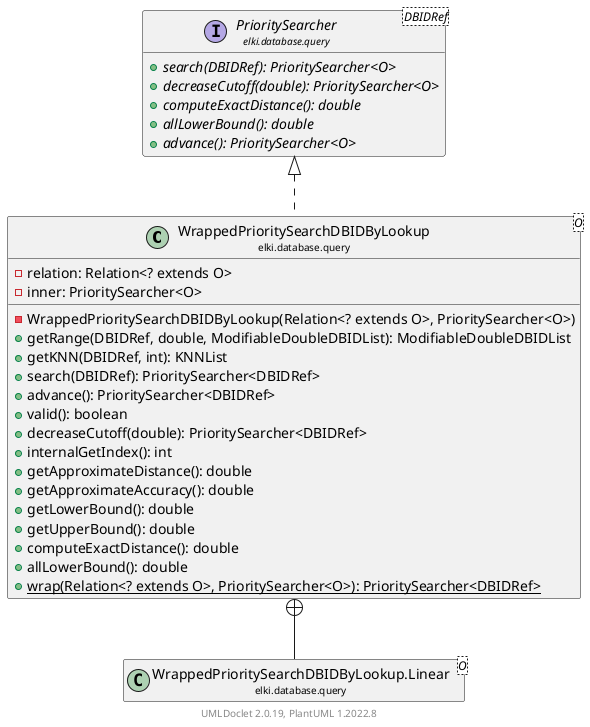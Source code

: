 @startuml
    remove .*\.(Instance|Par|Parameterizer|Factory)$
    set namespaceSeparator none
    hide empty fields
    hide empty methods

    class "<size:14>WrappedPrioritySearchDBIDByLookup\n<size:10>elki.database.query" as elki.database.query.WrappedPrioritySearchDBIDByLookup<O> [[WrappedPrioritySearchDBIDByLookup.html]] {
        -relation: Relation<? extends O>
        -inner: PrioritySearcher<O>
        -WrappedPrioritySearchDBIDByLookup(Relation<? extends O>, PrioritySearcher<O>)
        +getRange(DBIDRef, double, ModifiableDoubleDBIDList): ModifiableDoubleDBIDList
        +getKNN(DBIDRef, int): KNNList
        +search(DBIDRef): PrioritySearcher<DBIDRef>
        +advance(): PrioritySearcher<DBIDRef>
        +valid(): boolean
        +decreaseCutoff(double): PrioritySearcher<DBIDRef>
        +internalGetIndex(): int
        +getApproximateDistance(): double
        +getApproximateAccuracy(): double
        +getLowerBound(): double
        +getUpperBound(): double
        +computeExactDistance(): double
        +allLowerBound(): double
        {static} +wrap(Relation<? extends O>, PrioritySearcher<O>): PrioritySearcher<DBIDRef>
    }

    interface "<size:14>PrioritySearcher\n<size:10>elki.database.query" as elki.database.query.PrioritySearcher<DBIDRef> [[PrioritySearcher.html]] {
        {abstract} +search(DBIDRef): PrioritySearcher<O>
        {abstract} +decreaseCutoff(double): PrioritySearcher<O>
        {abstract} +computeExactDistance(): double
        {abstract} +allLowerBound(): double
        {abstract} +advance(): PrioritySearcher<O>
    }
    class "<size:14>WrappedPrioritySearchDBIDByLookup.Linear\n<size:10>elki.database.query" as elki.database.query.WrappedPrioritySearchDBIDByLookup.Linear<O> [[WrappedPrioritySearchDBIDByLookup.Linear.html]]

    elki.database.query.PrioritySearcher <|.. elki.database.query.WrappedPrioritySearchDBIDByLookup
    elki.database.query.WrappedPrioritySearchDBIDByLookup +-- elki.database.query.WrappedPrioritySearchDBIDByLookup.Linear

    center footer UMLDoclet 2.0.19, PlantUML 1.2022.8
@enduml
